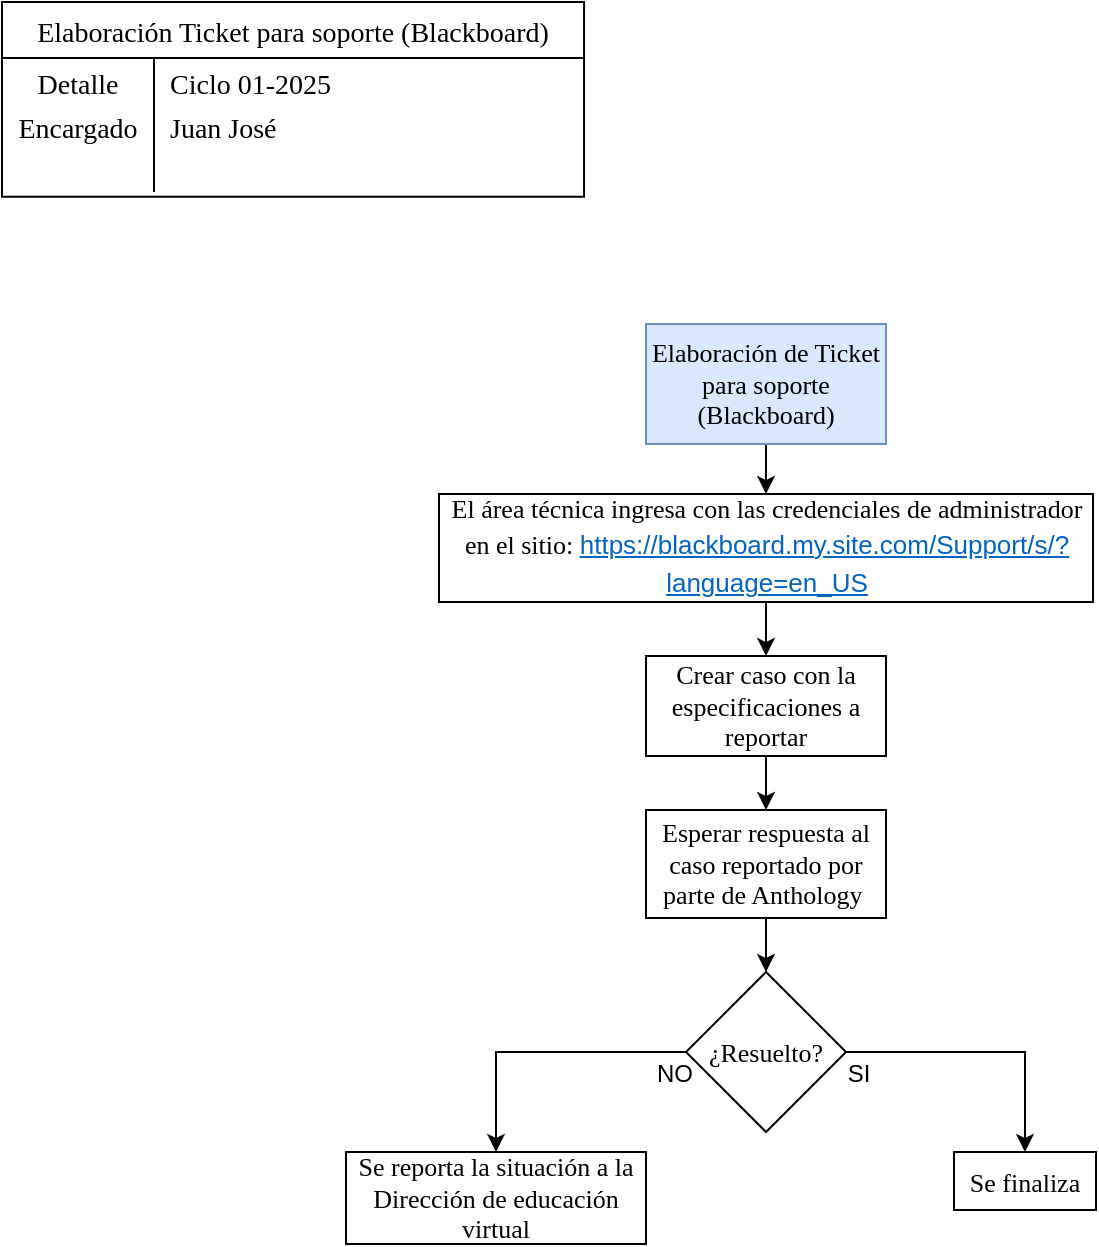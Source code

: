 <mxfile version="28.0.6">
  <diagram name="Página-1" id="87TsiaM9NioR2r5XgmVq">
    <mxGraphModel dx="983" dy="580" grid="0" gridSize="10" guides="1" tooltips="1" connect="1" arrows="1" fold="1" page="1" pageScale="1" pageWidth="827" pageHeight="1169" math="0" shadow="0">
      <root>
        <mxCell id="0" />
        <mxCell id="1" parent="0" />
        <mxCell id="wWJ4VXTMJQPdGgvq8EGP-1" value="Elaboración Ticket para soporte (Blackboard)" style="shape=table;startSize=28;container=1;collapsible=0;childLayout=tableLayout;fixedRows=1;rowLines=0;fontStyle=0;strokeColor=default;fontSize=14;fontFamily=Times New Roman;" vertex="1" parent="1">
          <mxGeometry x="31" y="30" width="291.027" height="97.345" as="geometry" />
        </mxCell>
        <mxCell id="wWJ4VXTMJQPdGgvq8EGP-2" value="" style="shape=tableRow;horizontal=0;startSize=0;swimlaneHead=0;swimlaneBody=0;top=0;left=0;bottom=0;right=0;collapsible=0;dropTarget=0;fillColor=none;points=[[0,0.5],[1,0.5]];portConstraint=eastwest;strokeColor=inherit;fontSize=16;fontFamily=Times New Roman;" vertex="1" parent="wWJ4VXTMJQPdGgvq8EGP-1">
          <mxGeometry y="28" width="291.027" height="20" as="geometry" />
        </mxCell>
        <mxCell id="wWJ4VXTMJQPdGgvq8EGP-3" value="&lt;font style=&quot;font-size: 14px;&quot;&gt;Detalle&lt;/font&gt;&lt;div&gt;&lt;br&gt;&lt;/div&gt;" style="shape=partialRectangle;html=1;whiteSpace=wrap;connectable=0;fillColor=none;top=0;left=0;bottom=0;right=0;overflow=hidden;pointerEvents=1;strokeColor=inherit;fontSize=16;fontFamily=Times New Roman;" vertex="1" parent="wWJ4VXTMJQPdGgvq8EGP-2">
          <mxGeometry width="76" height="20" as="geometry">
            <mxRectangle width="76" height="20" as="alternateBounds" />
          </mxGeometry>
        </mxCell>
        <mxCell id="wWJ4VXTMJQPdGgvq8EGP-4" value="&lt;font style=&quot;font-size: 14px;&quot;&gt;Ciclo 01-2025&lt;/font&gt;" style="shape=partialRectangle;html=1;whiteSpace=wrap;connectable=0;fillColor=none;top=0;left=0;bottom=0;right=0;align=left;spacingLeft=6;overflow=hidden;strokeColor=inherit;fontSize=16;fontFamily=Times New Roman;" vertex="1" parent="wWJ4VXTMJQPdGgvq8EGP-2">
          <mxGeometry x="76" width="215" height="20" as="geometry">
            <mxRectangle width="215" height="20" as="alternateBounds" />
          </mxGeometry>
        </mxCell>
        <mxCell id="wWJ4VXTMJQPdGgvq8EGP-5" value="" style="shape=tableRow;horizontal=0;startSize=0;swimlaneHead=0;swimlaneBody=0;top=0;left=0;bottom=0;right=0;collapsible=0;dropTarget=0;fillColor=none;points=[[0,0.5],[1,0.5]];portConstraint=eastwest;strokeColor=inherit;fontSize=16;fontFamily=Times New Roman;" vertex="1" parent="wWJ4VXTMJQPdGgvq8EGP-1">
          <mxGeometry y="48" width="291.027" height="27" as="geometry" />
        </mxCell>
        <mxCell id="wWJ4VXTMJQPdGgvq8EGP-6" value="&lt;font style=&quot;font-size: 14px;&quot;&gt;Encargado&lt;/font&gt;" style="shape=partialRectangle;html=1;whiteSpace=wrap;connectable=0;fillColor=none;top=0;left=0;bottom=0;right=0;overflow=hidden;strokeColor=inherit;fontSize=16;fontFamily=Times New Roman;" vertex="1" parent="wWJ4VXTMJQPdGgvq8EGP-5">
          <mxGeometry width="76" height="27" as="geometry">
            <mxRectangle width="76" height="27" as="alternateBounds" />
          </mxGeometry>
        </mxCell>
        <mxCell id="wWJ4VXTMJQPdGgvq8EGP-7" value="&lt;span style=&quot;font-size: 14px;&quot;&gt;Juan José&lt;/span&gt;" style="shape=partialRectangle;html=1;whiteSpace=wrap;connectable=0;fillColor=none;top=0;left=0;bottom=0;right=0;align=left;spacingLeft=6;overflow=hidden;strokeColor=inherit;fontSize=16;fontFamily=Times New Roman;" vertex="1" parent="wWJ4VXTMJQPdGgvq8EGP-5">
          <mxGeometry x="76" width="215" height="27" as="geometry">
            <mxRectangle width="215" height="27" as="alternateBounds" />
          </mxGeometry>
        </mxCell>
        <mxCell id="wWJ4VXTMJQPdGgvq8EGP-8" value="" style="shape=tableRow;horizontal=0;startSize=0;swimlaneHead=0;swimlaneBody=0;top=0;left=0;bottom=0;right=0;collapsible=0;dropTarget=0;fillColor=none;points=[[0,0.5],[1,0.5]];portConstraint=eastwest;strokeColor=inherit;fontSize=16;fontFamily=Times New Roman;" vertex="1" parent="wWJ4VXTMJQPdGgvq8EGP-1">
          <mxGeometry y="75" width="291.027" height="20" as="geometry" />
        </mxCell>
        <mxCell id="wWJ4VXTMJQPdGgvq8EGP-9" value="" style="shape=partialRectangle;html=1;whiteSpace=wrap;connectable=0;fillColor=none;top=0;left=0;bottom=0;right=0;overflow=hidden;strokeColor=inherit;fontSize=16;fontFamily=Times New Roman;" vertex="1" parent="wWJ4VXTMJQPdGgvq8EGP-8">
          <mxGeometry width="76" height="20" as="geometry">
            <mxRectangle width="76" height="20" as="alternateBounds" />
          </mxGeometry>
        </mxCell>
        <mxCell id="wWJ4VXTMJQPdGgvq8EGP-10" value="" style="shape=partialRectangle;html=1;whiteSpace=wrap;connectable=0;fillColor=none;top=0;left=0;bottom=0;right=0;align=left;spacingLeft=6;overflow=hidden;strokeColor=inherit;fontSize=16;fontFamily=Times New Roman;" vertex="1" parent="wWJ4VXTMJQPdGgvq8EGP-8">
          <mxGeometry x="76" width="215" height="20" as="geometry">
            <mxRectangle width="215" height="20" as="alternateBounds" />
          </mxGeometry>
        </mxCell>
        <mxCell id="wWJ4VXTMJQPdGgvq8EGP-13" value="" style="edgeStyle=orthogonalEdgeStyle;rounded=0;orthogonalLoop=1;jettySize=auto;html=1;" edge="1" parent="1" source="wWJ4VXTMJQPdGgvq8EGP-11" target="wWJ4VXTMJQPdGgvq8EGP-12">
          <mxGeometry relative="1" as="geometry" />
        </mxCell>
        <mxCell id="wWJ4VXTMJQPdGgvq8EGP-11" value="Elaboración de Ticket para soporte (Blackboard)" style="rounded=0;whiteSpace=wrap;html=1;fontStyle=0;fontFamily=Times New Roman;fontSize=13;fillColor=#dae8fc;strokeColor=#6c8ebf;" vertex="1" parent="1">
          <mxGeometry x="353" y="191" width="120" height="60" as="geometry" />
        </mxCell>
        <mxCell id="wWJ4VXTMJQPdGgvq8EGP-15" value="" style="edgeStyle=orthogonalEdgeStyle;rounded=0;orthogonalLoop=1;jettySize=auto;html=1;" edge="1" parent="1" source="wWJ4VXTMJQPdGgvq8EGP-12" target="wWJ4VXTMJQPdGgvq8EGP-14">
          <mxGeometry relative="1" as="geometry" />
        </mxCell>
        <mxCell id="wWJ4VXTMJQPdGgvq8EGP-12" value="&lt;font&gt;El área técnica ingresa con las credenciales de administrador en el sitio:&amp;nbsp;&lt;a style=&quot;-webkit-user-drag: none; -webkit-tap-highlight-color: transparent; margin: 0px; padding: 0px; user-select: text; font-family: Calibri, Calibri_MSFontService, sans-serif; text-align: left; white-space-collapse: preserve; background-color: rgb(255, 255, 255); text-decoration-line: none;&quot; rel=&quot;noreferrer noopener&quot; target=&quot;_blank&quot; href=&quot;https://blackboard.my.site.com/Support/s/?language=en_US&quot; class=&quot;Hyperlink SCXW201222303 BCX0&quot;&gt;&lt;span style=&quot;-webkit-user-drag: none; -webkit-tap-highlight-color: transparent; margin: 0px; padding: 0px; user-select: text; color: rgb(5, 99, 193); text-decoration-line: underline; line-height: 19.425px; font-family: Calibri, Calibri_EmbeddedFont, Calibri_MSFontService, sans-serif; font-variant-ligatures: none !important;&quot; class=&quot;TextRun Underlined SCXW201222303 BCX0&quot; lang=&quot;ES-ES&quot; data-contrast=&quot;none&quot;&gt;&lt;span style=&quot;-webkit-user-drag: none; -webkit-tap-highlight-color: transparent; margin: 0px; padding: 0px; user-select: text;&quot; data-ccp-charstyle=&quot;Hyperlink&quot; class=&quot;NormalTextRun SCXW201222303 BCX0&quot;&gt;https://blackboard.my.site.com/Support/s/?language=en_US&lt;/span&gt;&lt;/span&gt;&lt;/a&gt;&lt;/font&gt;" style="whiteSpace=wrap;html=1;fontSize=13;fontFamily=Times New Roman;rounded=0;fontStyle=0;" vertex="1" parent="1">
          <mxGeometry x="249.5" y="276" width="327" height="54" as="geometry" />
        </mxCell>
        <mxCell id="wWJ4VXTMJQPdGgvq8EGP-17" value="" style="edgeStyle=orthogonalEdgeStyle;rounded=0;orthogonalLoop=1;jettySize=auto;html=1;" edge="1" parent="1" source="wWJ4VXTMJQPdGgvq8EGP-14" target="wWJ4VXTMJQPdGgvq8EGP-16">
          <mxGeometry relative="1" as="geometry" />
        </mxCell>
        <mxCell id="wWJ4VXTMJQPdGgvq8EGP-14" value="Crear caso con la especificaciones a reportar" style="whiteSpace=wrap;html=1;fontSize=13;fontFamily=Times New Roman;rounded=0;fontStyle=0;" vertex="1" parent="1">
          <mxGeometry x="353" y="357" width="120" height="50" as="geometry" />
        </mxCell>
        <mxCell id="wWJ4VXTMJQPdGgvq8EGP-19" value="" style="edgeStyle=orthogonalEdgeStyle;rounded=0;orthogonalLoop=1;jettySize=auto;html=1;" edge="1" parent="1" source="wWJ4VXTMJQPdGgvq8EGP-16" target="wWJ4VXTMJQPdGgvq8EGP-18">
          <mxGeometry relative="1" as="geometry" />
        </mxCell>
        <mxCell id="wWJ4VXTMJQPdGgvq8EGP-16" value="Esperar respuesta al caso reportado por parte de Anthology&amp;nbsp;" style="whiteSpace=wrap;html=1;fontSize=13;fontFamily=Times New Roman;rounded=0;fontStyle=0;" vertex="1" parent="1">
          <mxGeometry x="353" y="434" width="120" height="54" as="geometry" />
        </mxCell>
        <mxCell id="wWJ4VXTMJQPdGgvq8EGP-21" value="" style="edgeStyle=orthogonalEdgeStyle;rounded=0;orthogonalLoop=1;jettySize=auto;html=1;" edge="1" parent="1" source="wWJ4VXTMJQPdGgvq8EGP-18" target="wWJ4VXTMJQPdGgvq8EGP-20">
          <mxGeometry relative="1" as="geometry" />
        </mxCell>
        <mxCell id="wWJ4VXTMJQPdGgvq8EGP-26" value="" style="edgeStyle=orthogonalEdgeStyle;rounded=0;orthogonalLoop=1;jettySize=auto;html=1;" edge="1" parent="1" source="wWJ4VXTMJQPdGgvq8EGP-18" target="wWJ4VXTMJQPdGgvq8EGP-25">
          <mxGeometry relative="1" as="geometry" />
        </mxCell>
        <mxCell id="wWJ4VXTMJQPdGgvq8EGP-18" value="¿Resuelto?" style="rhombus;whiteSpace=wrap;html=1;fontSize=13;fontFamily=Times New Roman;rounded=0;fontStyle=0;" vertex="1" parent="1">
          <mxGeometry x="373" y="515" width="80" height="80" as="geometry" />
        </mxCell>
        <mxCell id="wWJ4VXTMJQPdGgvq8EGP-20" value="Se finaliza" style="whiteSpace=wrap;html=1;fontSize=13;fontFamily=Times New Roman;rounded=0;fontStyle=0;" vertex="1" parent="1">
          <mxGeometry x="507" y="605" width="71" height="29" as="geometry" />
        </mxCell>
        <mxCell id="wWJ4VXTMJQPdGgvq8EGP-22" value="SI" style="text;html=1;align=center;verticalAlign=middle;resizable=0;points=[];autosize=1;strokeColor=none;fillColor=none;" vertex="1" parent="1">
          <mxGeometry x="444" y="553" width="29" height="26" as="geometry" />
        </mxCell>
        <mxCell id="wWJ4VXTMJQPdGgvq8EGP-23" value="NO" style="text;html=1;align=center;verticalAlign=middle;resizable=0;points=[];autosize=1;strokeColor=none;fillColor=none;" vertex="1" parent="1">
          <mxGeometry x="349" y="553" width="36" height="26" as="geometry" />
        </mxCell>
        <mxCell id="wWJ4VXTMJQPdGgvq8EGP-25" value="Se reporta la situación a la Dirección de educación virtual" style="whiteSpace=wrap;html=1;fontSize=13;fontFamily=Times New Roman;rounded=0;fontStyle=0;" vertex="1" parent="1">
          <mxGeometry x="203" y="605" width="150" height="46" as="geometry" />
        </mxCell>
      </root>
    </mxGraphModel>
  </diagram>
</mxfile>
